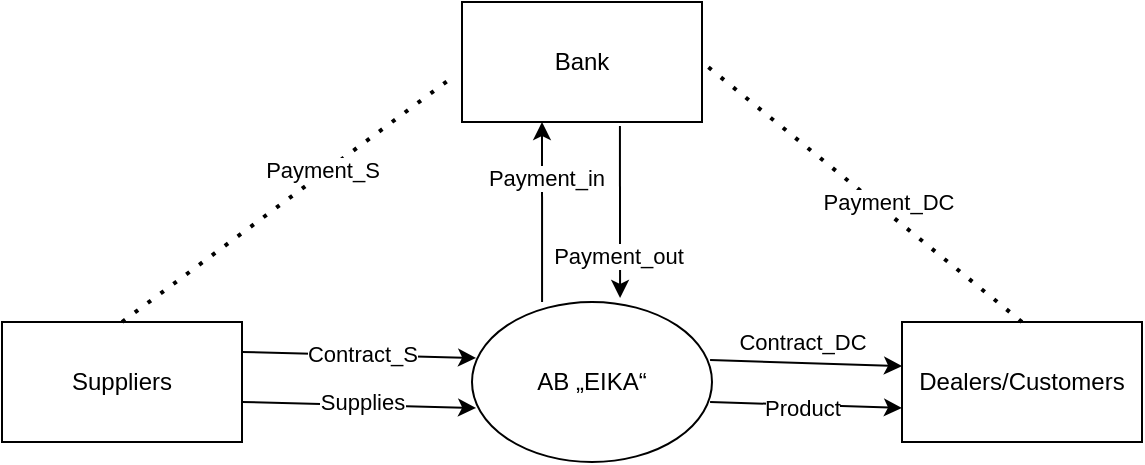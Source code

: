 <mxfile version="13.6.10" type="github">
  <diagram id="ElCv5-Th5ao3lZs8kL61" name="Page-1">
    <mxGraphModel dx="1344" dy="831" grid="1" gridSize="10" guides="1" tooltips="1" connect="1" arrows="1" fold="1" page="1" pageScale="1" pageWidth="850" pageHeight="1100" math="0" shadow="0">
      <root>
        <mxCell id="0" />
        <mxCell id="1" parent="0" />
        <mxCell id="7vGiwdcXxL5T3fefDH1Q-1" value="Bank" style="rounded=0;whiteSpace=wrap;html=1;" vertex="1" parent="1">
          <mxGeometry x="360" y="130" width="120" height="60" as="geometry" />
        </mxCell>
        <mxCell id="7vGiwdcXxL5T3fefDH1Q-2" value="Suppliers" style="rounded=0;whiteSpace=wrap;html=1;" vertex="1" parent="1">
          <mxGeometry x="130" y="290" width="120" height="60" as="geometry" />
        </mxCell>
        <mxCell id="7vGiwdcXxL5T3fefDH1Q-3" value="Dealers/Customers" style="rounded=0;whiteSpace=wrap;html=1;" vertex="1" parent="1">
          <mxGeometry x="580" y="290" width="120" height="60" as="geometry" />
        </mxCell>
        <mxCell id="7vGiwdcXxL5T3fefDH1Q-4" value="AB „EIKA“" style="ellipse;whiteSpace=wrap;html=1;" vertex="1" parent="1">
          <mxGeometry x="365" y="280" width="120" height="80" as="geometry" />
        </mxCell>
        <mxCell id="7vGiwdcXxL5T3fefDH1Q-5" value="" style="endArrow=classic;html=1;entryX=0.017;entryY=0.35;entryDx=0;entryDy=0;exitX=1;exitY=0.25;exitDx=0;exitDy=0;entryPerimeter=0;" edge="1" parent="1" source="7vGiwdcXxL5T3fefDH1Q-2" target="7vGiwdcXxL5T3fefDH1Q-4">
          <mxGeometry width="50" height="50" relative="1" as="geometry">
            <mxPoint x="280" y="390" as="sourcePoint" />
            <mxPoint x="330" y="340" as="targetPoint" />
          </mxGeometry>
        </mxCell>
        <mxCell id="7vGiwdcXxL5T3fefDH1Q-16" value="Contract_S" style="edgeLabel;html=1;align=center;verticalAlign=middle;resizable=0;points=[];" vertex="1" connectable="0" parent="7vGiwdcXxL5T3fefDH1Q-5">
          <mxGeometry x="0.332" y="1" relative="1" as="geometry">
            <mxPoint x="-18" as="offset" />
          </mxGeometry>
        </mxCell>
        <mxCell id="7vGiwdcXxL5T3fefDH1Q-7" value="" style="endArrow=classic;html=1;entryX=0;entryY=0.367;entryDx=0;entryDy=0;exitX=0.992;exitY=0.363;exitDx=0;exitDy=0;exitPerimeter=0;entryPerimeter=0;" edge="1" parent="1" source="7vGiwdcXxL5T3fefDH1Q-4" target="7vGiwdcXxL5T3fefDH1Q-3">
          <mxGeometry width="50" height="50" relative="1" as="geometry">
            <mxPoint x="500" y="380" as="sourcePoint" />
            <mxPoint x="550" y="330" as="targetPoint" />
            <Array as="points" />
          </mxGeometry>
        </mxCell>
        <mxCell id="7vGiwdcXxL5T3fefDH1Q-19" value="Contract_DC" style="edgeLabel;html=1;align=center;verticalAlign=middle;resizable=0;points=[];" vertex="1" connectable="0" parent="7vGiwdcXxL5T3fefDH1Q-7">
          <mxGeometry x="-0.27" y="-3" relative="1" as="geometry">
            <mxPoint x="11.07" y="-13.12" as="offset" />
          </mxGeometry>
        </mxCell>
        <mxCell id="7vGiwdcXxL5T3fefDH1Q-9" value="" style="endArrow=none;dashed=1;html=1;dashPattern=1 3;strokeWidth=2;entryX=-0.033;entryY=0.617;entryDx=0;entryDy=0;entryPerimeter=0;exitX=0.5;exitY=0;exitDx=0;exitDy=0;" edge="1" parent="1" source="7vGiwdcXxL5T3fefDH1Q-2" target="7vGiwdcXxL5T3fefDH1Q-1">
          <mxGeometry width="50" height="50" relative="1" as="geometry">
            <mxPoint x="210" y="310" as="sourcePoint" />
            <mxPoint x="260" y="260" as="targetPoint" />
          </mxGeometry>
        </mxCell>
        <mxCell id="7vGiwdcXxL5T3fefDH1Q-23" value="Payment_S" style="edgeLabel;html=1;align=center;verticalAlign=middle;resizable=0;points=[];" vertex="1" connectable="0" parent="7vGiwdcXxL5T3fefDH1Q-9">
          <mxGeometry x="0.208" y="2" relative="1" as="geometry">
            <mxPoint as="offset" />
          </mxGeometry>
        </mxCell>
        <mxCell id="7vGiwdcXxL5T3fefDH1Q-10" value="" style="endArrow=none;dashed=1;html=1;dashPattern=1 3;strokeWidth=2;entryX=1;entryY=0.5;entryDx=0;entryDy=0;exitX=0.5;exitY=0;exitDx=0;exitDy=0;" edge="1" parent="1" source="7vGiwdcXxL5T3fefDH1Q-3" target="7vGiwdcXxL5T3fefDH1Q-1">
          <mxGeometry width="50" height="50" relative="1" as="geometry">
            <mxPoint x="580" y="260" as="sourcePoint" />
            <mxPoint x="630" y="210" as="targetPoint" />
          </mxGeometry>
        </mxCell>
        <mxCell id="7vGiwdcXxL5T3fefDH1Q-24" value="Payment_DC" style="edgeLabel;html=1;align=center;verticalAlign=middle;resizable=0;points=[];" vertex="1" connectable="0" parent="7vGiwdcXxL5T3fefDH1Q-10">
          <mxGeometry x="-0.129" y="-4" relative="1" as="geometry">
            <mxPoint as="offset" />
          </mxGeometry>
        </mxCell>
        <mxCell id="7vGiwdcXxL5T3fefDH1Q-11" value="" style="endArrow=classic;html=1;exitX=0.292;exitY=0;exitDx=0;exitDy=0;exitPerimeter=0;" edge="1" parent="1" source="7vGiwdcXxL5T3fefDH1Q-4">
          <mxGeometry width="50" height="50" relative="1" as="geometry">
            <mxPoint x="380" y="260" as="sourcePoint" />
            <mxPoint x="400" y="190" as="targetPoint" />
          </mxGeometry>
        </mxCell>
        <mxCell id="7vGiwdcXxL5T3fefDH1Q-21" value="Payment_in" style="edgeLabel;html=1;align=center;verticalAlign=middle;resizable=0;points=[];" vertex="1" connectable="0" parent="7vGiwdcXxL5T3fefDH1Q-11">
          <mxGeometry x="0.378" y="-2" relative="1" as="geometry">
            <mxPoint as="offset" />
          </mxGeometry>
        </mxCell>
        <mxCell id="7vGiwdcXxL5T3fefDH1Q-12" value="" style="endArrow=classic;html=1;entryX=0.617;entryY=-0.025;entryDx=0;entryDy=0;entryPerimeter=0;exitX=0.658;exitY=1.033;exitDx=0;exitDy=0;exitPerimeter=0;" edge="1" parent="1" source="7vGiwdcXxL5T3fefDH1Q-1" target="7vGiwdcXxL5T3fefDH1Q-4">
          <mxGeometry width="50" height="50" relative="1" as="geometry">
            <mxPoint x="430" y="240" as="sourcePoint" />
            <mxPoint x="480" y="190" as="targetPoint" />
          </mxGeometry>
        </mxCell>
        <mxCell id="7vGiwdcXxL5T3fefDH1Q-22" value="Payment_out" style="edgeLabel;html=1;align=center;verticalAlign=middle;resizable=0;points=[];" vertex="1" connectable="0" parent="7vGiwdcXxL5T3fefDH1Q-12">
          <mxGeometry x="0.512" y="-1" relative="1" as="geometry">
            <mxPoint as="offset" />
          </mxGeometry>
        </mxCell>
        <mxCell id="7vGiwdcXxL5T3fefDH1Q-14" value="" style="endArrow=classic;html=1;entryX=0.017;entryY=0.35;entryDx=0;entryDy=0;exitX=1;exitY=0.25;exitDx=0;exitDy=0;entryPerimeter=0;" edge="1" parent="1">
          <mxGeometry width="50" height="50" relative="1" as="geometry">
            <mxPoint x="250" y="330" as="sourcePoint" />
            <mxPoint x="367.04" y="333" as="targetPoint" />
          </mxGeometry>
        </mxCell>
        <mxCell id="7vGiwdcXxL5T3fefDH1Q-17" value="Supplies" style="edgeLabel;html=1;align=center;verticalAlign=middle;resizable=0;points=[];" vertex="1" connectable="0" parent="7vGiwdcXxL5T3fefDH1Q-14">
          <mxGeometry x="0.3" y="-3" relative="1" as="geometry">
            <mxPoint x="-15.9" y="-4.95" as="offset" />
          </mxGeometry>
        </mxCell>
        <mxCell id="7vGiwdcXxL5T3fefDH1Q-18" value="" style="endArrow=classic;html=1;entryX=0;entryY=0.367;entryDx=0;entryDy=0;exitX=0.992;exitY=0.363;exitDx=0;exitDy=0;exitPerimeter=0;entryPerimeter=0;" edge="1" parent="1">
          <mxGeometry width="50" height="50" relative="1" as="geometry">
            <mxPoint x="484.04" y="330.0" as="sourcePoint" />
            <mxPoint x="580" y="332.98" as="targetPoint" />
            <Array as="points" />
          </mxGeometry>
        </mxCell>
        <mxCell id="7vGiwdcXxL5T3fefDH1Q-20" value="Product" style="edgeLabel;html=1;align=center;verticalAlign=middle;resizable=0;points=[];" vertex="1" connectable="0" parent="7vGiwdcXxL5T3fefDH1Q-18">
          <mxGeometry x="-0.249" y="-2" relative="1" as="geometry">
            <mxPoint x="10.04" as="offset" />
          </mxGeometry>
        </mxCell>
      </root>
    </mxGraphModel>
  </diagram>
</mxfile>
